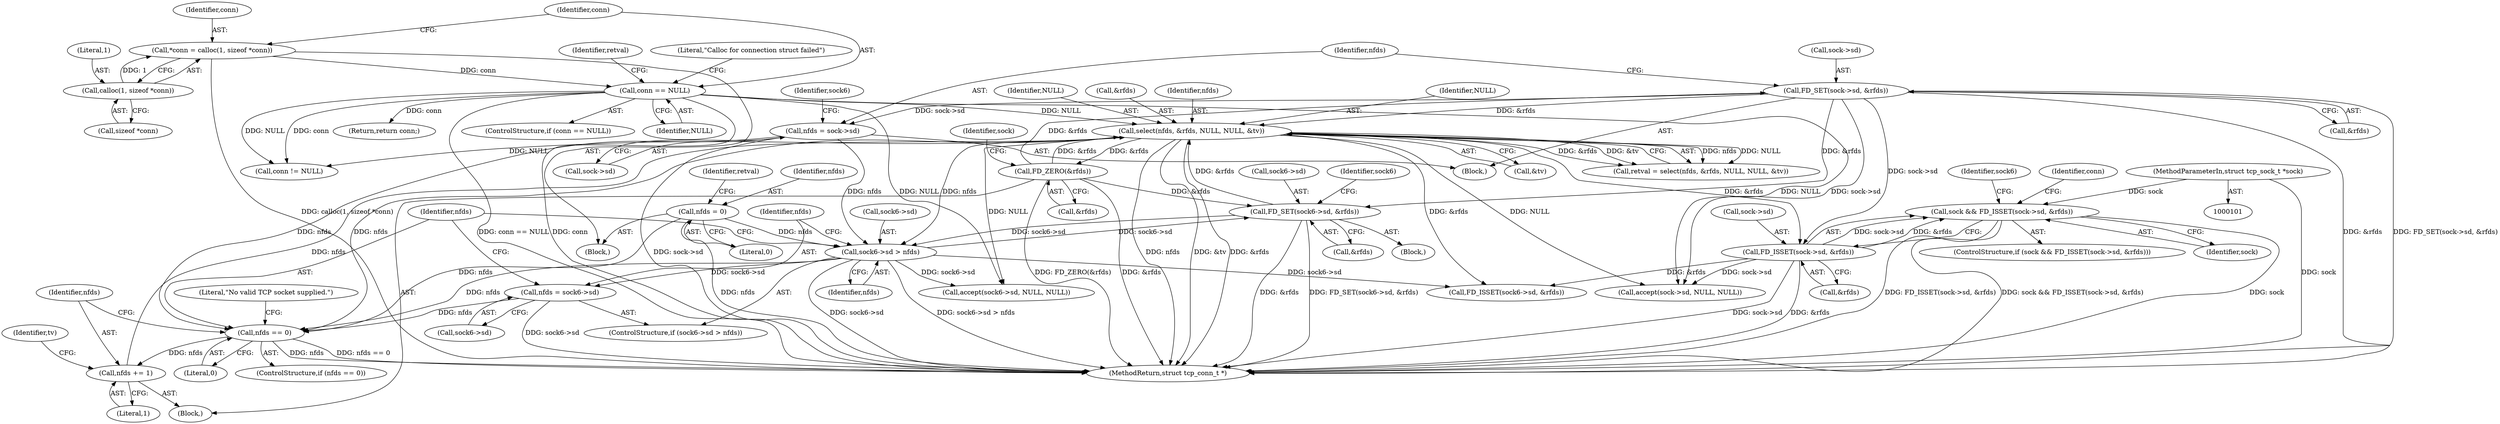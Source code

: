 digraph "0_ippusbxd_46844402bca7a38fc224483ba6f0a93c4613203f_0@pointer" {
"1000214" [label="(Call,sock && FD_ISSET(sock->sd, &rfds))"];
"1000102" [label="(MethodParameterIn,struct tcp_sock_t *sock)"];
"1000216" [label="(Call,FD_ISSET(sock->sd, &rfds))"];
"1000142" [label="(Call,FD_SET(sock->sd, &rfds))"];
"1000136" [label="(Call,FD_ZERO(&rfds))"];
"1000196" [label="(Call,select(nfds, &rfds, NULL, NULL, &tv))"];
"1000181" [label="(Call,nfds += 1)"];
"1000174" [label="(Call,nfds == 0)"];
"1000168" [label="(Call,nfds = sock6->sd)"];
"1000163" [label="(Call,sock6->sd > nfds)"];
"1000156" [label="(Call,FD_SET(sock6->sd, &rfds))"];
"1000128" [label="(Call,nfds = 0)"];
"1000148" [label="(Call,nfds = sock->sd)"];
"1000114" [label="(Call,conn == NULL)"];
"1000106" [label="(Call,*conn = calloc(1, sizeof *conn))"];
"1000108" [label="(Call,calloc(1, sizeof *conn))"];
"1000175" [label="(Identifier,nfds)"];
"1000157" [label="(Call,sock6->sd)"];
"1000154" [label="(Identifier,sock6)"];
"1000141" [label="(Block,)"];
"1000162" [label="(ControlStructure,if (sock6->sd > nfds))"];
"1000142" [label="(Call,FD_SET(sock->sd, &rfds))"];
"1000119" [label="(Literal,\"Calloc for connection struct failed\")"];
"1000140" [label="(Identifier,sock)"];
"1000200" [label="(Identifier,NULL)"];
"1000183" [label="(Literal,1)"];
"1000110" [label="(Call,sizeof *conn)"];
"1000156" [label="(Call,FD_SET(sock6->sd, &rfds))"];
"1000168" [label="(Call,nfds = sock6->sd)"];
"1000115" [label="(Identifier,conn)"];
"1000108" [label="(Call,calloc(1, sizeof *conn))"];
"1000163" [label="(Call,sock6->sd > nfds)"];
"1000227" [label="(Call,accept(sock->sd, NULL, NULL))"];
"1000173" [label="(ControlStructure,if (nfds == 0))"];
"1000186" [label="(Identifier,tv)"];
"1000136" [label="(Call,FD_ZERO(&rfds))"];
"1000155" [label="(Block,)"];
"1000170" [label="(Call,sock6->sd)"];
"1000273" [label="(Return,return conn;)"];
"1000135" [label="(Block,)"];
"1000284" [label="(MethodReturn,struct tcp_conn_t *)"];
"1000176" [label="(Literal,0)"];
"1000129" [label="(Identifier,nfds)"];
"1000150" [label="(Call,sock->sd)"];
"1000113" [label="(ControlStructure,if (conn == NULL))"];
"1000216" [label="(Call,FD_ISSET(sock->sd, &rfds))"];
"1000164" [label="(Call,sock6->sd)"];
"1000239" [label="(Call,FD_ISSET(sock6->sd, &rfds))"];
"1000160" [label="(Call,&rfds)"];
"1000174" [label="(Call,nfds == 0)"];
"1000169" [label="(Identifier,nfds)"];
"1000106" [label="(Call,*conn = calloc(1, sizeof *conn))"];
"1000165" [label="(Identifier,sock6)"];
"1000198" [label="(Call,&rfds)"];
"1000133" [label="(Identifier,retval)"];
"1000107" [label="(Identifier,conn)"];
"1000202" [label="(Call,&tv)"];
"1000197" [label="(Identifier,nfds)"];
"1000149" [label="(Identifier,nfds)"];
"1000220" [label="(Call,&rfds)"];
"1000104" [label="(Block,)"];
"1000128" [label="(Call,nfds = 0)"];
"1000238" [label="(Identifier,sock6)"];
"1000196" [label="(Call,select(nfds, &rfds, NULL, NULL, &tv))"];
"1000225" [label="(Identifier,conn)"];
"1000102" [label="(MethodParameterIn,struct tcp_sock_t *sock)"];
"1000201" [label="(Identifier,NULL)"];
"1000125" [label="(Identifier,retval)"];
"1000116" [label="(Identifier,NULL)"];
"1000214" [label="(Call,sock && FD_ISSET(sock->sd, &rfds))"];
"1000167" [label="(Identifier,nfds)"];
"1000137" [label="(Call,&rfds)"];
"1000217" [label="(Call,sock->sd)"];
"1000148" [label="(Call,nfds = sock->sd)"];
"1000114" [label="(Call,conn == NULL)"];
"1000179" [label="(Literal,\"No valid TCP socket supplied.\")"];
"1000146" [label="(Call,&rfds)"];
"1000277" [label="(Call,conn != NULL)"];
"1000130" [label="(Literal,0)"];
"1000143" [label="(Call,sock->sd)"];
"1000250" [label="(Call,accept(sock6->sd, NULL, NULL))"];
"1000181" [label="(Call,nfds += 1)"];
"1000109" [label="(Literal,1)"];
"1000213" [label="(ControlStructure,if (sock && FD_ISSET(sock->sd, &rfds)))"];
"1000194" [label="(Call,retval = select(nfds, &rfds, NULL, NULL, &tv))"];
"1000182" [label="(Identifier,nfds)"];
"1000215" [label="(Identifier,sock)"];
"1000214" -> "1000213"  [label="AST: "];
"1000214" -> "1000215"  [label="CFG: "];
"1000214" -> "1000216"  [label="CFG: "];
"1000215" -> "1000214"  [label="AST: "];
"1000216" -> "1000214"  [label="AST: "];
"1000225" -> "1000214"  [label="CFG: "];
"1000238" -> "1000214"  [label="CFG: "];
"1000214" -> "1000284"  [label="DDG: FD_ISSET(sock->sd, &rfds)"];
"1000214" -> "1000284"  [label="DDG: sock && FD_ISSET(sock->sd, &rfds)"];
"1000214" -> "1000284"  [label="DDG: sock"];
"1000102" -> "1000214"  [label="DDG: sock"];
"1000216" -> "1000214"  [label="DDG: sock->sd"];
"1000216" -> "1000214"  [label="DDG: &rfds"];
"1000102" -> "1000101"  [label="AST: "];
"1000102" -> "1000284"  [label="DDG: sock"];
"1000216" -> "1000220"  [label="CFG: "];
"1000217" -> "1000216"  [label="AST: "];
"1000220" -> "1000216"  [label="AST: "];
"1000216" -> "1000284"  [label="DDG: sock->sd"];
"1000216" -> "1000284"  [label="DDG: &rfds"];
"1000142" -> "1000216"  [label="DDG: sock->sd"];
"1000196" -> "1000216"  [label="DDG: &rfds"];
"1000216" -> "1000227"  [label="DDG: sock->sd"];
"1000216" -> "1000239"  [label="DDG: &rfds"];
"1000142" -> "1000141"  [label="AST: "];
"1000142" -> "1000146"  [label="CFG: "];
"1000143" -> "1000142"  [label="AST: "];
"1000146" -> "1000142"  [label="AST: "];
"1000149" -> "1000142"  [label="CFG: "];
"1000142" -> "1000284"  [label="DDG: FD_SET(sock->sd, &rfds)"];
"1000142" -> "1000284"  [label="DDG: &rfds"];
"1000136" -> "1000142"  [label="DDG: &rfds"];
"1000142" -> "1000148"  [label="DDG: sock->sd"];
"1000142" -> "1000156"  [label="DDG: &rfds"];
"1000142" -> "1000196"  [label="DDG: &rfds"];
"1000142" -> "1000227"  [label="DDG: sock->sd"];
"1000136" -> "1000135"  [label="AST: "];
"1000136" -> "1000137"  [label="CFG: "];
"1000137" -> "1000136"  [label="AST: "];
"1000140" -> "1000136"  [label="CFG: "];
"1000136" -> "1000284"  [label="DDG: FD_ZERO(&rfds)"];
"1000136" -> "1000284"  [label="DDG: &rfds"];
"1000196" -> "1000136"  [label="DDG: &rfds"];
"1000136" -> "1000156"  [label="DDG: &rfds"];
"1000136" -> "1000196"  [label="DDG: &rfds"];
"1000196" -> "1000194"  [label="AST: "];
"1000196" -> "1000202"  [label="CFG: "];
"1000197" -> "1000196"  [label="AST: "];
"1000198" -> "1000196"  [label="AST: "];
"1000200" -> "1000196"  [label="AST: "];
"1000201" -> "1000196"  [label="AST: "];
"1000202" -> "1000196"  [label="AST: "];
"1000194" -> "1000196"  [label="CFG: "];
"1000196" -> "1000284"  [label="DDG: nfds"];
"1000196" -> "1000284"  [label="DDG: &tv"];
"1000196" -> "1000284"  [label="DDG: &rfds"];
"1000196" -> "1000163"  [label="DDG: nfds"];
"1000196" -> "1000174"  [label="DDG: nfds"];
"1000196" -> "1000194"  [label="DDG: nfds"];
"1000196" -> "1000194"  [label="DDG: NULL"];
"1000196" -> "1000194"  [label="DDG: &rfds"];
"1000196" -> "1000194"  [label="DDG: &tv"];
"1000181" -> "1000196"  [label="DDG: nfds"];
"1000156" -> "1000196"  [label="DDG: &rfds"];
"1000114" -> "1000196"  [label="DDG: NULL"];
"1000196" -> "1000227"  [label="DDG: NULL"];
"1000196" -> "1000239"  [label="DDG: &rfds"];
"1000196" -> "1000250"  [label="DDG: NULL"];
"1000196" -> "1000277"  [label="DDG: NULL"];
"1000181" -> "1000135"  [label="AST: "];
"1000181" -> "1000183"  [label="CFG: "];
"1000182" -> "1000181"  [label="AST: "];
"1000183" -> "1000181"  [label="AST: "];
"1000186" -> "1000181"  [label="CFG: "];
"1000174" -> "1000181"  [label="DDG: nfds"];
"1000174" -> "1000173"  [label="AST: "];
"1000174" -> "1000176"  [label="CFG: "];
"1000175" -> "1000174"  [label="AST: "];
"1000176" -> "1000174"  [label="AST: "];
"1000179" -> "1000174"  [label="CFG: "];
"1000182" -> "1000174"  [label="CFG: "];
"1000174" -> "1000284"  [label="DDG: nfds == 0"];
"1000174" -> "1000284"  [label="DDG: nfds"];
"1000168" -> "1000174"  [label="DDG: nfds"];
"1000148" -> "1000174"  [label="DDG: nfds"];
"1000128" -> "1000174"  [label="DDG: nfds"];
"1000163" -> "1000174"  [label="DDG: nfds"];
"1000168" -> "1000162"  [label="AST: "];
"1000168" -> "1000170"  [label="CFG: "];
"1000169" -> "1000168"  [label="AST: "];
"1000170" -> "1000168"  [label="AST: "];
"1000175" -> "1000168"  [label="CFG: "];
"1000168" -> "1000284"  [label="DDG: sock6->sd"];
"1000163" -> "1000168"  [label="DDG: sock6->sd"];
"1000163" -> "1000162"  [label="AST: "];
"1000163" -> "1000167"  [label="CFG: "];
"1000164" -> "1000163"  [label="AST: "];
"1000167" -> "1000163"  [label="AST: "];
"1000169" -> "1000163"  [label="CFG: "];
"1000175" -> "1000163"  [label="CFG: "];
"1000163" -> "1000284"  [label="DDG: sock6->sd"];
"1000163" -> "1000284"  [label="DDG: sock6->sd > nfds"];
"1000163" -> "1000156"  [label="DDG: sock6->sd"];
"1000156" -> "1000163"  [label="DDG: sock6->sd"];
"1000128" -> "1000163"  [label="DDG: nfds"];
"1000148" -> "1000163"  [label="DDG: nfds"];
"1000163" -> "1000239"  [label="DDG: sock6->sd"];
"1000163" -> "1000250"  [label="DDG: sock6->sd"];
"1000156" -> "1000155"  [label="AST: "];
"1000156" -> "1000160"  [label="CFG: "];
"1000157" -> "1000156"  [label="AST: "];
"1000160" -> "1000156"  [label="AST: "];
"1000165" -> "1000156"  [label="CFG: "];
"1000156" -> "1000284"  [label="DDG: &rfds"];
"1000156" -> "1000284"  [label="DDG: FD_SET(sock6->sd, &rfds)"];
"1000128" -> "1000104"  [label="AST: "];
"1000128" -> "1000130"  [label="CFG: "];
"1000129" -> "1000128"  [label="AST: "];
"1000130" -> "1000128"  [label="AST: "];
"1000133" -> "1000128"  [label="CFG: "];
"1000128" -> "1000284"  [label="DDG: nfds"];
"1000148" -> "1000141"  [label="AST: "];
"1000148" -> "1000150"  [label="CFG: "];
"1000149" -> "1000148"  [label="AST: "];
"1000150" -> "1000148"  [label="AST: "];
"1000154" -> "1000148"  [label="CFG: "];
"1000148" -> "1000284"  [label="DDG: sock->sd"];
"1000114" -> "1000113"  [label="AST: "];
"1000114" -> "1000116"  [label="CFG: "];
"1000115" -> "1000114"  [label="AST: "];
"1000116" -> "1000114"  [label="AST: "];
"1000119" -> "1000114"  [label="CFG: "];
"1000125" -> "1000114"  [label="CFG: "];
"1000114" -> "1000284"  [label="DDG: conn == NULL"];
"1000114" -> "1000284"  [label="DDG: conn"];
"1000106" -> "1000114"  [label="DDG: conn"];
"1000114" -> "1000227"  [label="DDG: NULL"];
"1000114" -> "1000250"  [label="DDG: NULL"];
"1000114" -> "1000273"  [label="DDG: conn"];
"1000114" -> "1000277"  [label="DDG: conn"];
"1000114" -> "1000277"  [label="DDG: NULL"];
"1000106" -> "1000104"  [label="AST: "];
"1000106" -> "1000108"  [label="CFG: "];
"1000107" -> "1000106"  [label="AST: "];
"1000108" -> "1000106"  [label="AST: "];
"1000115" -> "1000106"  [label="CFG: "];
"1000106" -> "1000284"  [label="DDG: calloc(1, sizeof *conn)"];
"1000108" -> "1000106"  [label="DDG: 1"];
"1000108" -> "1000110"  [label="CFG: "];
"1000109" -> "1000108"  [label="AST: "];
"1000110" -> "1000108"  [label="AST: "];
}
